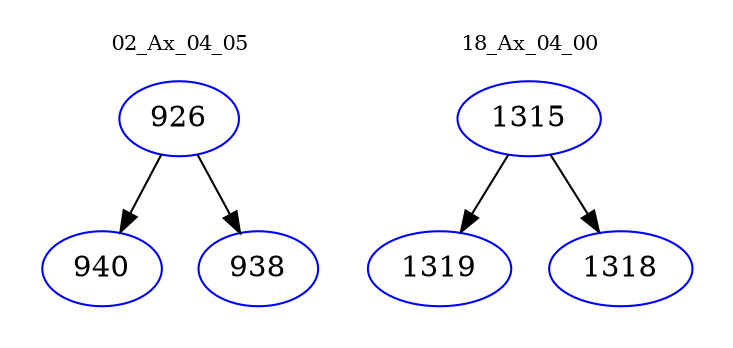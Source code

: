 digraph{
subgraph cluster_0 {
color = white
label = "02_Ax_04_05";
fontsize=10;
T0_926 [label="926", color="blue"]
T0_926 -> T0_940 [color="black"]
T0_940 [label="940", color="blue"]
T0_926 -> T0_938 [color="black"]
T0_938 [label="938", color="blue"]
}
subgraph cluster_1 {
color = white
label = "18_Ax_04_00";
fontsize=10;
T1_1315 [label="1315", color="blue"]
T1_1315 -> T1_1319 [color="black"]
T1_1319 [label="1319", color="blue"]
T1_1315 -> T1_1318 [color="black"]
T1_1318 [label="1318", color="blue"]
}
}
